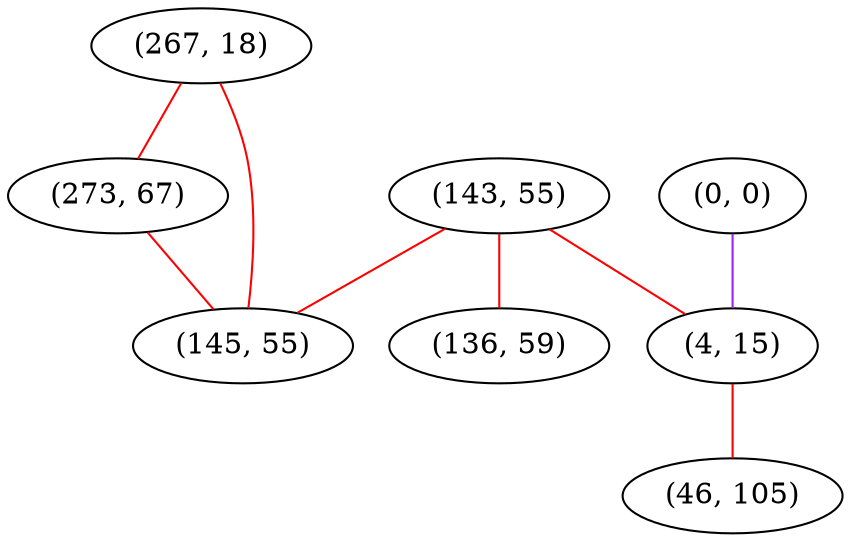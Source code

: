 graph "" {
"(267, 18)";
"(0, 0)";
"(143, 55)";
"(4, 15)";
"(273, 67)";
"(145, 55)";
"(136, 59)";
"(46, 105)";
"(267, 18)" -- "(273, 67)"  [color=red, key=0, weight=1];
"(267, 18)" -- "(145, 55)"  [color=red, key=0, weight=1];
"(0, 0)" -- "(4, 15)"  [color=purple, key=0, weight=4];
"(143, 55)" -- "(4, 15)"  [color=red, key=0, weight=1];
"(143, 55)" -- "(136, 59)"  [color=red, key=0, weight=1];
"(143, 55)" -- "(145, 55)"  [color=red, key=0, weight=1];
"(4, 15)" -- "(46, 105)"  [color=red, key=0, weight=1];
"(273, 67)" -- "(145, 55)"  [color=red, key=0, weight=1];
}
